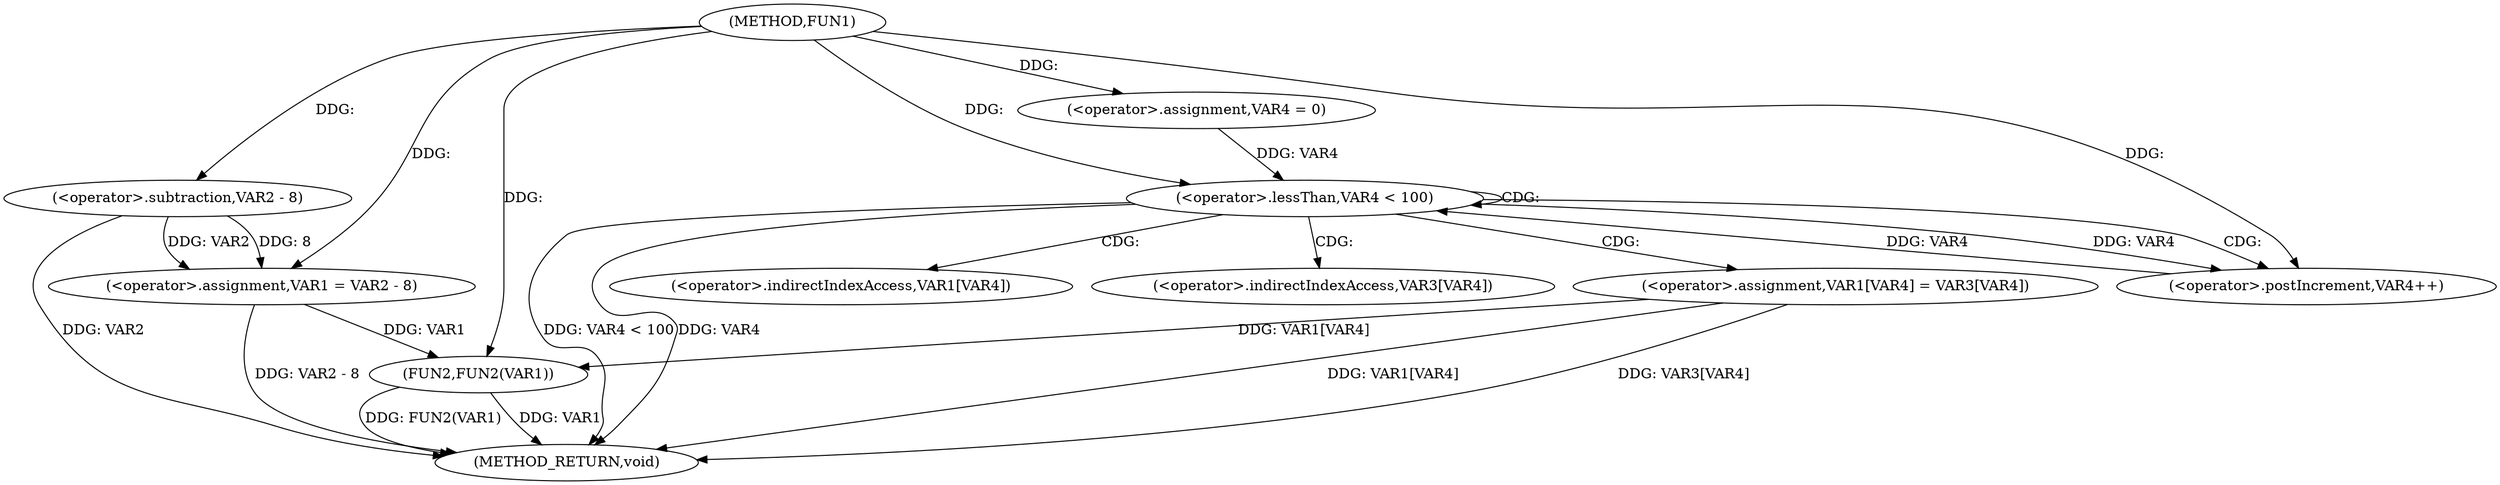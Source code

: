 digraph FUN1 {  
"1000100" [label = "(METHOD,FUN1)" ]
"1000133" [label = "(METHOD_RETURN,void)" ]
"1000106" [label = "(<operator>.assignment,VAR1 = VAR2 - 8)" ]
"1000108" [label = "(<operator>.subtraction,VAR2 - 8)" ]
"1000115" [label = "(<operator>.assignment,VAR4 = 0)" ]
"1000118" [label = "(<operator>.lessThan,VAR4 < 100)" ]
"1000121" [label = "(<operator>.postIncrement,VAR4++)" ]
"1000124" [label = "(<operator>.assignment,VAR1[VAR4] = VAR3[VAR4])" ]
"1000131" [label = "(FUN2,FUN2(VAR1))" ]
"1000125" [label = "(<operator>.indirectIndexAccess,VAR1[VAR4])" ]
"1000128" [label = "(<operator>.indirectIndexAccess,VAR3[VAR4])" ]
  "1000124" -> "1000133"  [ label = "DDG: VAR1[VAR4]"] 
  "1000106" -> "1000133"  [ label = "DDG: VAR2 - 8"] 
  "1000131" -> "1000133"  [ label = "DDG: VAR1"] 
  "1000118" -> "1000133"  [ label = "DDG: VAR4 < 100"] 
  "1000124" -> "1000133"  [ label = "DDG: VAR3[VAR4]"] 
  "1000118" -> "1000133"  [ label = "DDG: VAR4"] 
  "1000108" -> "1000133"  [ label = "DDG: VAR2"] 
  "1000131" -> "1000133"  [ label = "DDG: FUN2(VAR1)"] 
  "1000108" -> "1000106"  [ label = "DDG: VAR2"] 
  "1000108" -> "1000106"  [ label = "DDG: 8"] 
  "1000100" -> "1000106"  [ label = "DDG: "] 
  "1000100" -> "1000108"  [ label = "DDG: "] 
  "1000100" -> "1000115"  [ label = "DDG: "] 
  "1000121" -> "1000118"  [ label = "DDG: VAR4"] 
  "1000115" -> "1000118"  [ label = "DDG: VAR4"] 
  "1000100" -> "1000118"  [ label = "DDG: "] 
  "1000118" -> "1000121"  [ label = "DDG: VAR4"] 
  "1000100" -> "1000121"  [ label = "DDG: "] 
  "1000124" -> "1000131"  [ label = "DDG: VAR1[VAR4]"] 
  "1000106" -> "1000131"  [ label = "DDG: VAR1"] 
  "1000100" -> "1000131"  [ label = "DDG: "] 
  "1000118" -> "1000128"  [ label = "CDG: "] 
  "1000118" -> "1000121"  [ label = "CDG: "] 
  "1000118" -> "1000124"  [ label = "CDG: "] 
  "1000118" -> "1000125"  [ label = "CDG: "] 
  "1000118" -> "1000118"  [ label = "CDG: "] 
}
